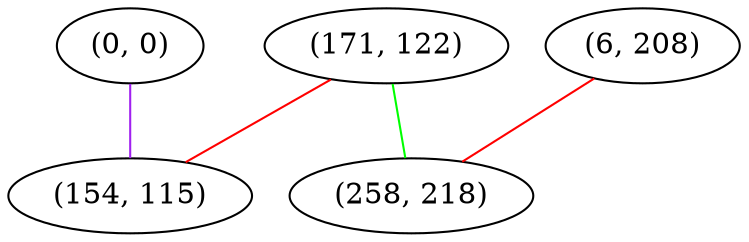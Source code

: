 graph "" {
"(171, 122)";
"(0, 0)";
"(154, 115)";
"(6, 208)";
"(258, 218)";
"(171, 122)" -- "(154, 115)"  [color=red, key=0, weight=1];
"(171, 122)" -- "(258, 218)"  [color=green, key=0, weight=2];
"(0, 0)" -- "(154, 115)"  [color=purple, key=0, weight=4];
"(6, 208)" -- "(258, 218)"  [color=red, key=0, weight=1];
}
